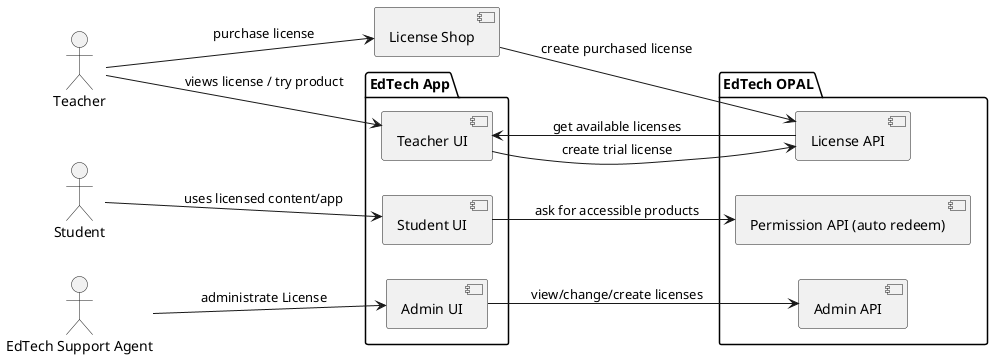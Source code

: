 @startuml

left to right direction


actor "Teacher" as teacher
actor "Student" as student
actor "EdTech Support Agent" as support

package "EdTech App" as APP {
    component "Teacher UI" as TUI
    component "Student UI" as SUI
    component "Admin UI" as AUI
}

package "EdTech OPAL" as OPAL {
    component "Permission API (auto redeem)" as P_API
    component "License API" as L_API
    component "Admin API" as A_API
}

component "License Shop" as shop

teacher --> TUI: views license / try product
teacher --> shop: purchase license
student --> SUI: uses licensed content/app
support --> AUI: administrate License

TUI --> L_API: create trial license
SUI --> P_API: ask for accessible products
AUI --> A_API: view/change/create licenses
L_API --> TUI: get available licenses
shop --> L_API: create purchased license


@enduml